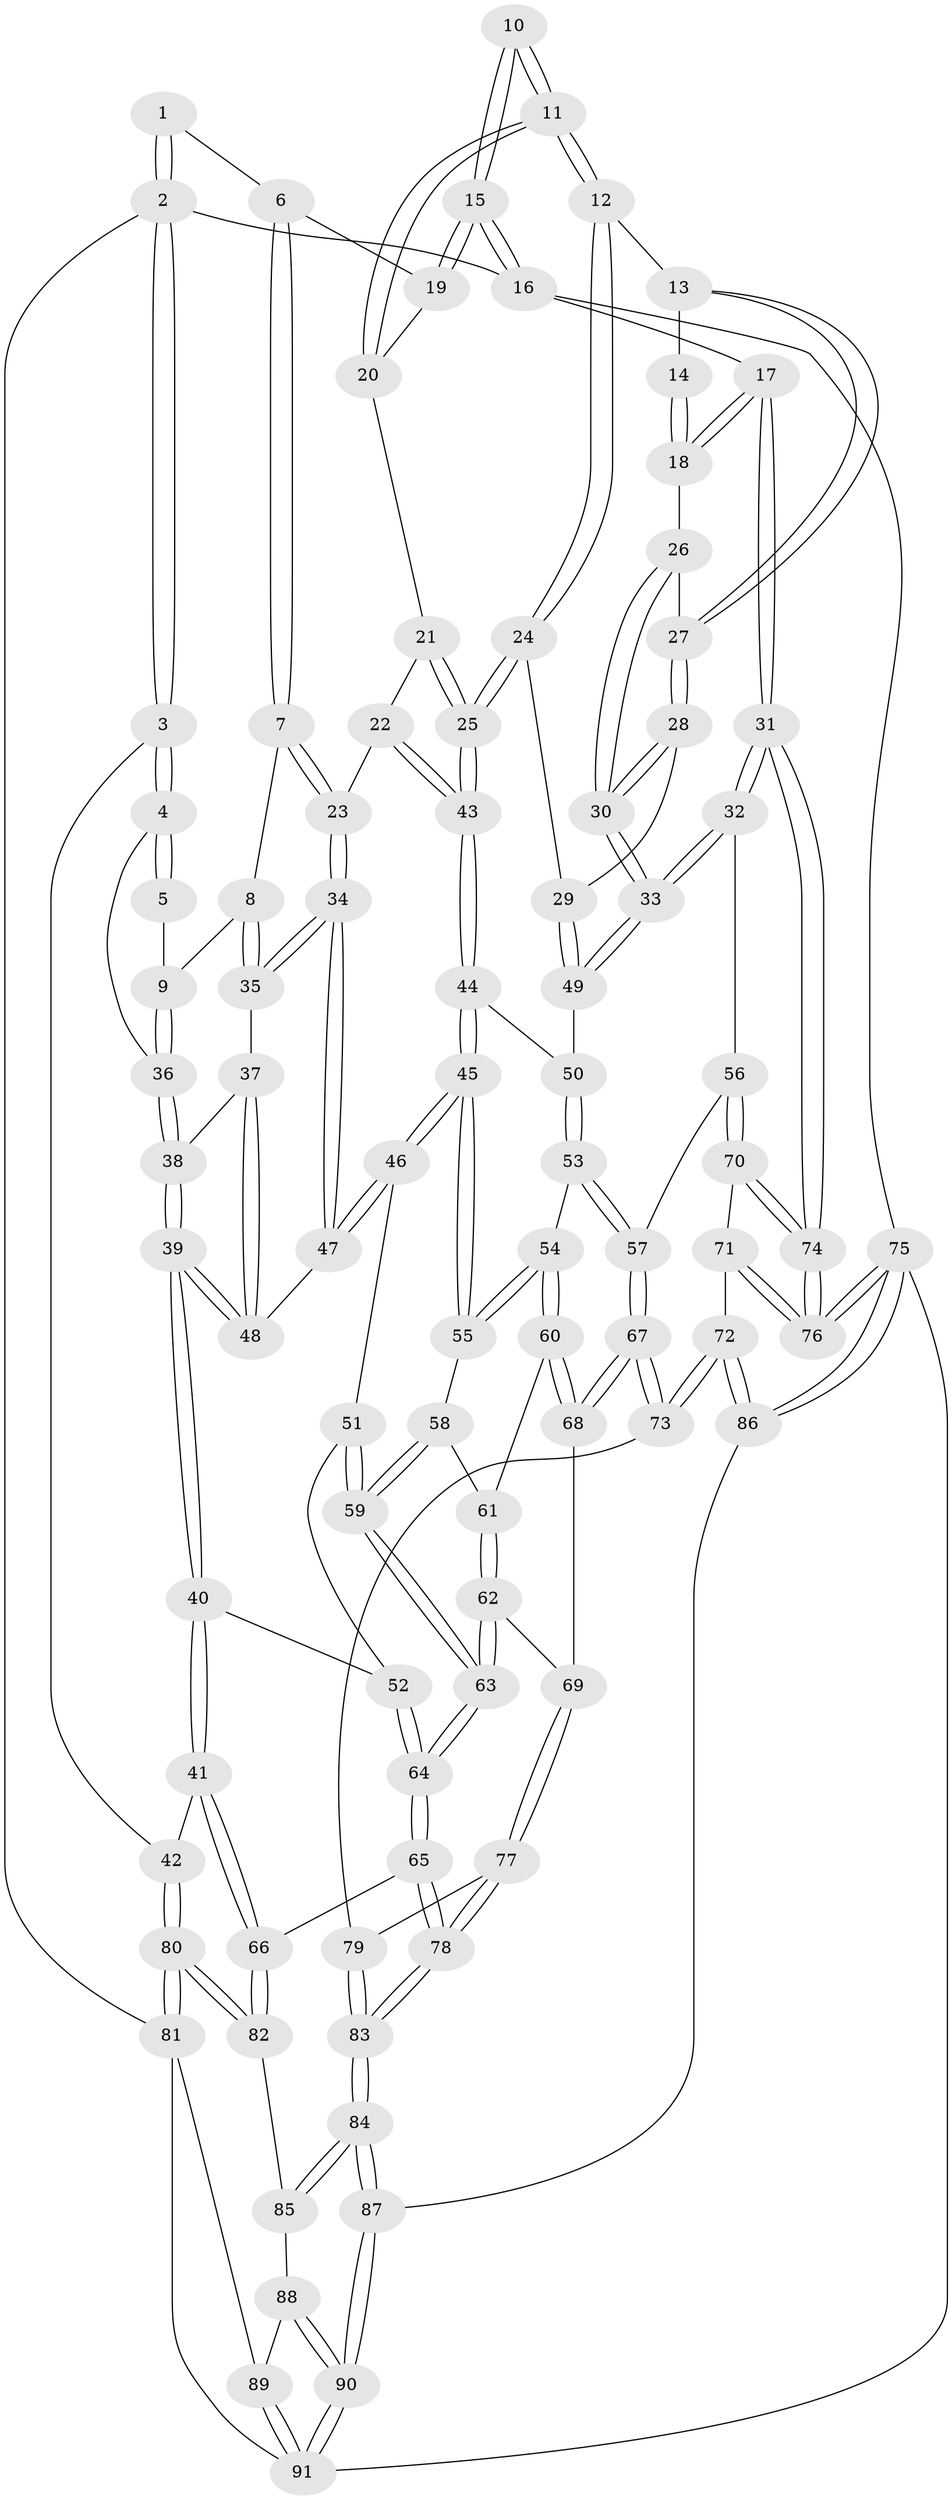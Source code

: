 // coarse degree distribution, {4: 0.3584905660377358, 8: 0.018867924528301886, 5: 0.3584905660377358, 2: 0.018867924528301886, 3: 0.16981132075471697, 6: 0.07547169811320754}
// Generated by graph-tools (version 1.1) at 2025/24/03/03/25 07:24:38]
// undirected, 91 vertices, 224 edges
graph export_dot {
graph [start="1"]
  node [color=gray90,style=filled];
  1 [pos="+0.1969943688621121+0"];
  2 [pos="+0+0"];
  3 [pos="+0+0.17336011944938592"];
  4 [pos="+0+0.17227172943432806"];
  5 [pos="+0.1663636021197564+0"];
  6 [pos="+0.5043666709358495+0"];
  7 [pos="+0.36352110422417594+0.1084346011230034"];
  8 [pos="+0.24720820285846742+0.1830676671732531"];
  9 [pos="+0.21578563136401738+0.1861695623721069"];
  10 [pos="+1+0"];
  11 [pos="+0.8015348919392512+0.11204771424239648"];
  12 [pos="+0.8179236054420137+0.1360979501659018"];
  13 [pos="+0.8597014694014912+0.15216443716823258"];
  14 [pos="+0.9574730068920598+0.09418916678013398"];
  15 [pos="+1+0"];
  16 [pos="+1+0"];
  17 [pos="+1+0.21691632096955163"];
  18 [pos="+1+0.20985497184823484"];
  19 [pos="+0.6251690692402349+0"];
  20 [pos="+0.6533427933639014+0"];
  21 [pos="+0.6241848192138241+0.07500106803395244"];
  22 [pos="+0.5323412924996176+0.2615796963991887"];
  23 [pos="+0.4979571888045389+0.2621486472047082"];
  24 [pos="+0.747879015039253+0.31363370183190437"];
  25 [pos="+0.7299526022480587+0.31982475264389043"];
  26 [pos="+0.9581698832911857+0.22004671485403038"];
  27 [pos="+0.895686241343214+0.1903265565593623"];
  28 [pos="+0.8454186281761267+0.3430767575855963"];
  29 [pos="+0.8396166755210238+0.3416365660696886"];
  30 [pos="+0.9194061437207082+0.39006203838831077"];
  31 [pos="+1+0.513579908999632"];
  32 [pos="+1+0.49785301714191255"];
  33 [pos="+0.9574712252342928+0.4434013435340195"];
  34 [pos="+0.3998892475197838+0.3305004430595916"];
  35 [pos="+0.3802163374462126+0.3235356442928411"];
  36 [pos="+0.1697696416078739+0.21692758320292432"];
  37 [pos="+0.3408991479378558+0.34474065303688894"];
  38 [pos="+0.17281285567346893+0.33163775971729836"];
  39 [pos="+0.15838800041866494+0.4705216148746927"];
  40 [pos="+0.1366751069689677+0.5074350895769469"];
  41 [pos="+0.06255187670691248+0.5419232668400181"];
  42 [pos="+0+0.5231957761514827"];
  43 [pos="+0.6422156473859842+0.38625668508271144"];
  44 [pos="+0.6367616708976184+0.425313505628401"];
  45 [pos="+0.5574635574823152+0.47886192783107295"];
  46 [pos="+0.4250641378822218+0.45713321149898845"];
  47 [pos="+0.4159173664387266+0.4446753766769794"];
  48 [pos="+0.23660907712929613+0.4461843641754236"];
  49 [pos="+0.7861841272338562+0.4443651392656331"];
  50 [pos="+0.6756401473435404+0.46522499213594454"];
  51 [pos="+0.39063810105099234+0.5294200677685927"];
  52 [pos="+0.16574677189637516+0.5242742504232297"];
  53 [pos="+0.7231230771592302+0.53660434997998"];
  54 [pos="+0.5814632961442584+0.6336311469440548"];
  55 [pos="+0.551507987706634+0.5138330357392782"];
  56 [pos="+0.8281374524529378+0.615421519976585"];
  57 [pos="+0.7947251780990231+0.6140680585679995"];
  58 [pos="+0.48281580378450195+0.5869943229968978"];
  59 [pos="+0.3976392653214278+0.6201086413254066"];
  60 [pos="+0.5813955584951229+0.6449671656358027"];
  61 [pos="+0.5161639158536103+0.6412654664397814"];
  62 [pos="+0.43771912617743575+0.6883846866512723"];
  63 [pos="+0.3692983628254482+0.6901937075800373"];
  64 [pos="+0.3580275150741114+0.7002590721322224"];
  65 [pos="+0.3417420501402035+0.7694210448358403"];
  66 [pos="+0.14774503059650057+0.7963828239045281"];
  67 [pos="+0.6927683173027104+0.710726468707666"];
  68 [pos="+0.6057491980213927+0.6960300157464677"];
  69 [pos="+0.5660881205314892+0.7302826117600262"];
  70 [pos="+0.8924314628555807+0.7815959116752632"];
  71 [pos="+0.8922674395182614+0.7848328239164344"];
  72 [pos="+0.7634619739772645+0.8753374770093859"];
  73 [pos="+0.7130049051710114+0.8426878499252134"];
  74 [pos="+1+0.5983297040668661"];
  75 [pos="+1+1"];
  76 [pos="+1+1"];
  77 [pos="+0.5473536249437033+0.7831421172453148"];
  78 [pos="+0.4377649559753454+0.9345070140070367"];
  79 [pos="+0.7023716026228504+0.8465828133023539"];
  80 [pos="+0+0.8288827388046055"];
  81 [pos="+0+0.9117919837238365"];
  82 [pos="+0.13050678819506678+0.8244888560373185"];
  83 [pos="+0.4487231320076369+0.9977474465540644"];
  84 [pos="+0.4461600396488851+1"];
  85 [pos="+0.13586539543835677+0.899661780082649"];
  86 [pos="+0.8814061681218001+1"];
  87 [pos="+0.4592671315024624+1"];
  88 [pos="+0.12173020258785615+0.9329289977921853"];
  89 [pos="+0.044945892242900624+0.9485593227341478"];
  90 [pos="+0.16293072268171382+1"];
  91 [pos="+0+1"];
  1 -- 2;
  1 -- 2;
  1 -- 6;
  2 -- 3;
  2 -- 3;
  2 -- 16;
  2 -- 81;
  3 -- 4;
  3 -- 4;
  3 -- 42;
  4 -- 5;
  4 -- 5;
  4 -- 36;
  5 -- 9;
  6 -- 7;
  6 -- 7;
  6 -- 19;
  7 -- 8;
  7 -- 23;
  7 -- 23;
  8 -- 9;
  8 -- 35;
  8 -- 35;
  9 -- 36;
  9 -- 36;
  10 -- 11;
  10 -- 11;
  10 -- 15;
  10 -- 15;
  11 -- 12;
  11 -- 12;
  11 -- 20;
  11 -- 20;
  12 -- 13;
  12 -- 24;
  12 -- 24;
  13 -- 14;
  13 -- 27;
  13 -- 27;
  14 -- 18;
  14 -- 18;
  15 -- 16;
  15 -- 16;
  15 -- 19;
  15 -- 19;
  16 -- 17;
  16 -- 75;
  17 -- 18;
  17 -- 18;
  17 -- 31;
  17 -- 31;
  18 -- 26;
  19 -- 20;
  20 -- 21;
  21 -- 22;
  21 -- 25;
  21 -- 25;
  22 -- 23;
  22 -- 43;
  22 -- 43;
  23 -- 34;
  23 -- 34;
  24 -- 25;
  24 -- 25;
  24 -- 29;
  25 -- 43;
  25 -- 43;
  26 -- 27;
  26 -- 30;
  26 -- 30;
  27 -- 28;
  27 -- 28;
  28 -- 29;
  28 -- 30;
  28 -- 30;
  29 -- 49;
  29 -- 49;
  30 -- 33;
  30 -- 33;
  31 -- 32;
  31 -- 32;
  31 -- 74;
  31 -- 74;
  32 -- 33;
  32 -- 33;
  32 -- 56;
  33 -- 49;
  33 -- 49;
  34 -- 35;
  34 -- 35;
  34 -- 47;
  34 -- 47;
  35 -- 37;
  36 -- 38;
  36 -- 38;
  37 -- 38;
  37 -- 48;
  37 -- 48;
  38 -- 39;
  38 -- 39;
  39 -- 40;
  39 -- 40;
  39 -- 48;
  39 -- 48;
  40 -- 41;
  40 -- 41;
  40 -- 52;
  41 -- 42;
  41 -- 66;
  41 -- 66;
  42 -- 80;
  42 -- 80;
  43 -- 44;
  43 -- 44;
  44 -- 45;
  44 -- 45;
  44 -- 50;
  45 -- 46;
  45 -- 46;
  45 -- 55;
  45 -- 55;
  46 -- 47;
  46 -- 47;
  46 -- 51;
  47 -- 48;
  49 -- 50;
  50 -- 53;
  50 -- 53;
  51 -- 52;
  51 -- 59;
  51 -- 59;
  52 -- 64;
  52 -- 64;
  53 -- 54;
  53 -- 57;
  53 -- 57;
  54 -- 55;
  54 -- 55;
  54 -- 60;
  54 -- 60;
  55 -- 58;
  56 -- 57;
  56 -- 70;
  56 -- 70;
  57 -- 67;
  57 -- 67;
  58 -- 59;
  58 -- 59;
  58 -- 61;
  59 -- 63;
  59 -- 63;
  60 -- 61;
  60 -- 68;
  60 -- 68;
  61 -- 62;
  61 -- 62;
  62 -- 63;
  62 -- 63;
  62 -- 69;
  63 -- 64;
  63 -- 64;
  64 -- 65;
  64 -- 65;
  65 -- 66;
  65 -- 78;
  65 -- 78;
  66 -- 82;
  66 -- 82;
  67 -- 68;
  67 -- 68;
  67 -- 73;
  67 -- 73;
  68 -- 69;
  69 -- 77;
  69 -- 77;
  70 -- 71;
  70 -- 74;
  70 -- 74;
  71 -- 72;
  71 -- 76;
  71 -- 76;
  72 -- 73;
  72 -- 73;
  72 -- 86;
  72 -- 86;
  73 -- 79;
  74 -- 76;
  74 -- 76;
  75 -- 76;
  75 -- 76;
  75 -- 86;
  75 -- 86;
  75 -- 91;
  77 -- 78;
  77 -- 78;
  77 -- 79;
  78 -- 83;
  78 -- 83;
  79 -- 83;
  79 -- 83;
  80 -- 81;
  80 -- 81;
  80 -- 82;
  80 -- 82;
  81 -- 89;
  81 -- 91;
  82 -- 85;
  83 -- 84;
  83 -- 84;
  84 -- 85;
  84 -- 85;
  84 -- 87;
  84 -- 87;
  85 -- 88;
  86 -- 87;
  87 -- 90;
  87 -- 90;
  88 -- 89;
  88 -- 90;
  88 -- 90;
  89 -- 91;
  89 -- 91;
  90 -- 91;
  90 -- 91;
}
